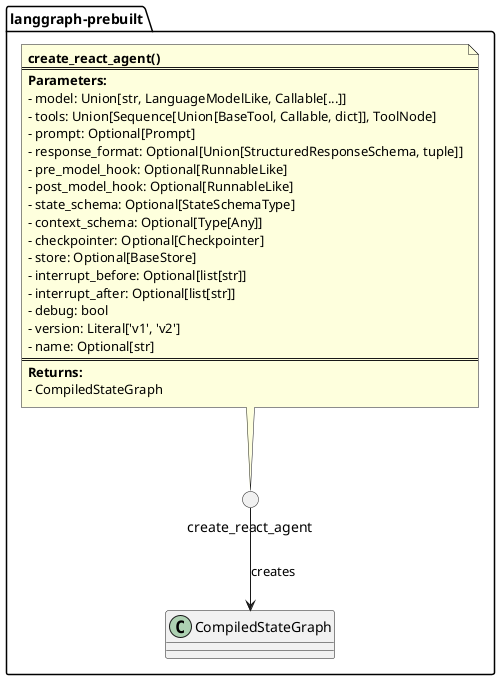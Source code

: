 @startuml

package langgraph-prebuilt {

  () create_react_agent as tool_caller
  note top of tool_caller
  **create_react_agent()**
  ====
  **Parameters:**
  - model: Union[str, LanguageModelLike, Callable[...]]
  - tools: Union[Sequence[Union[BaseTool, Callable, dict]], ToolNode]
  - prompt: Optional[Prompt]
  - response_format: Optional[Union[StructuredResponseSchema, tuple]]
  - pre_model_hook: Optional[RunnableLike]
  - post_model_hook: Optional[RunnableLike]
  - state_schema: Optional[StateSchemaType]
  - context_schema: Optional[Type[Any]]
  - checkpointer: Optional[Checkpointer]
  - store: Optional[BaseStore]
  - interrupt_before: Optional[list[str]]
  - interrupt_after: Optional[list[str]]
  - debug: bool
  - version: Literal['v1', 'v2']
  - name: Optional[str]
  ====
  **Returns:**
  - CompiledStateGraph
  end note

  class CompiledStateGraph {
  }

  tool_caller --> CompiledStateGraph : creates
}

@enduml